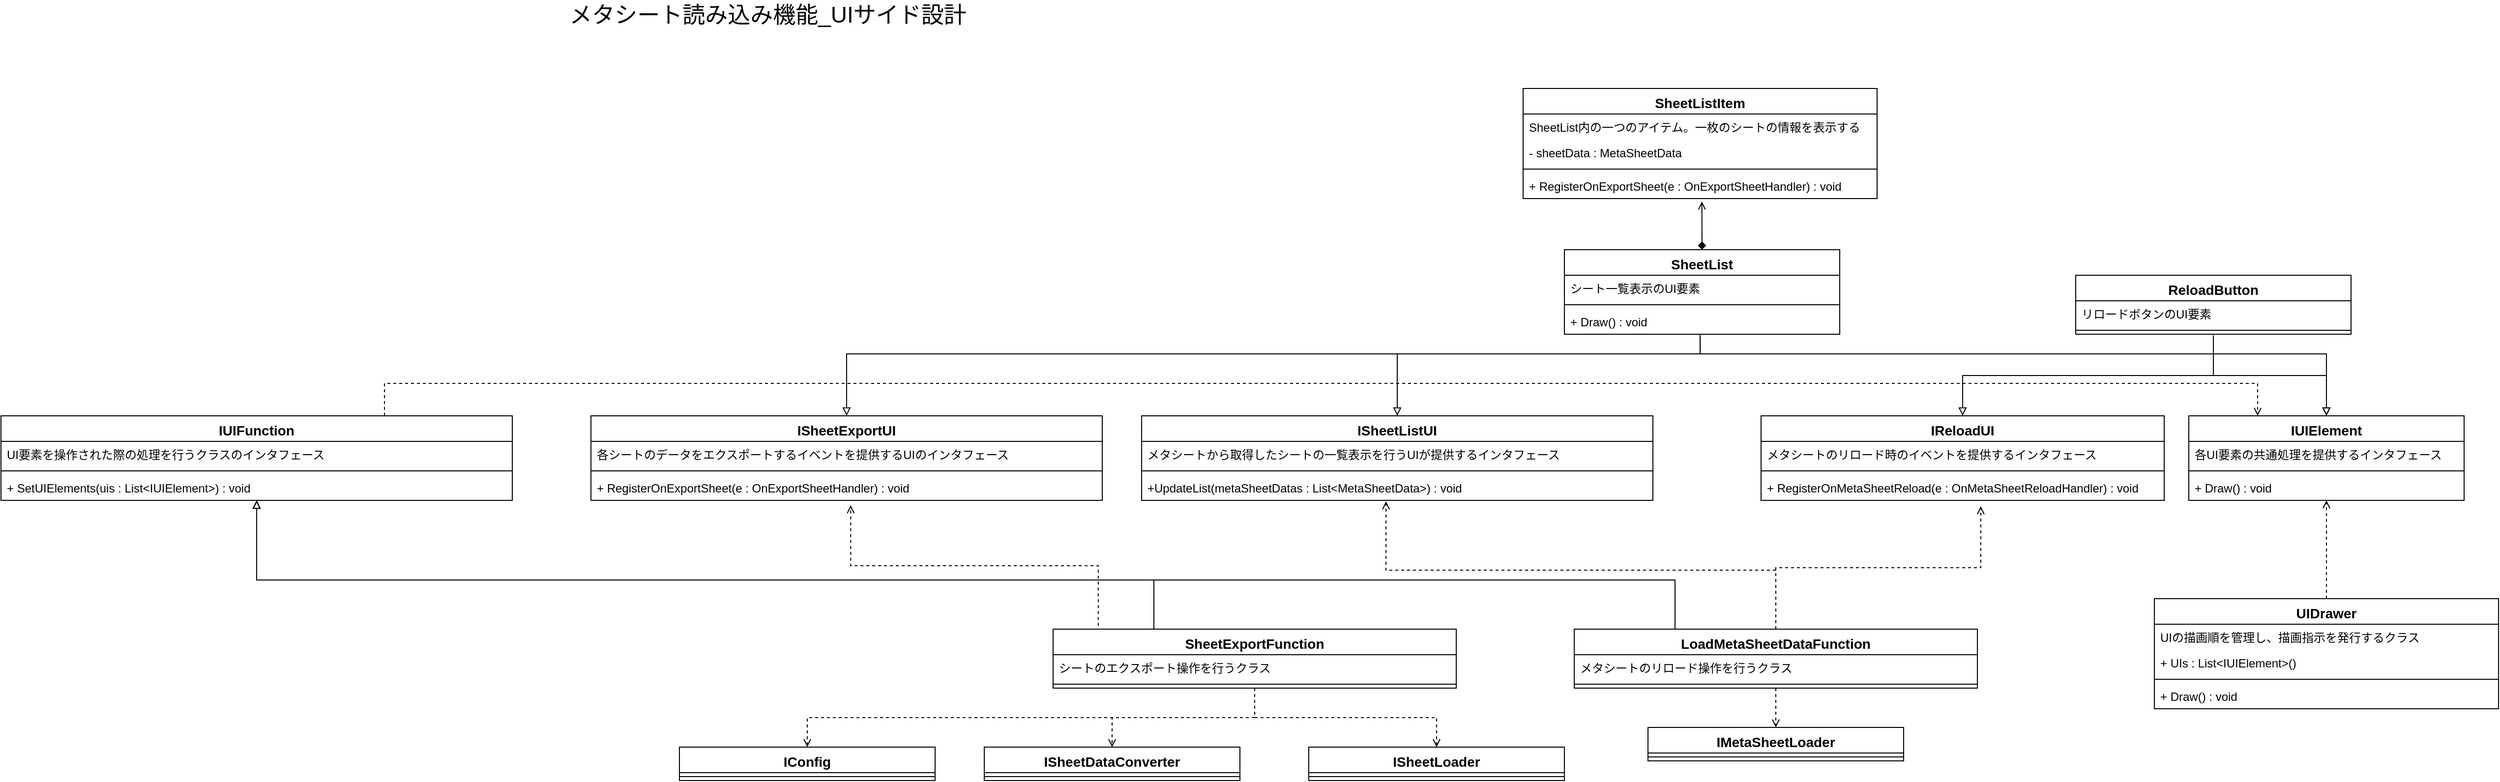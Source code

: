 <mxfile version="18.0.1" type="device"><diagram id="pZ8-nbCR5Ntvw2svwKis" name="ページ1"><mxGraphModel dx="3120" dy="1581" grid="1" gridSize="10" guides="1" tooltips="1" connect="1" arrows="1" fold="1" page="1" pageScale="1" pageWidth="827" pageHeight="1169" math="0" shadow="0"><root><mxCell id="0"/><mxCell id="1" parent="0"/><mxCell id="_xUrK5Ruoj5piQmEMa_U-1" value="UIDrawer" style="swimlane;fontStyle=1;align=center;verticalAlign=top;childLayout=stackLayout;horizontal=1;startSize=26;horizontalStack=0;resizeParent=1;resizeParentMax=0;resizeLast=0;collapsible=1;marginBottom=0;fontSize=14;" parent="1" vertex="1"><mxGeometry x="340" y="529" width="350" height="112" as="geometry"/></mxCell><mxCell id="_xUrK5Ruoj5piQmEMa_U-11" value="UIの描画順を管理し、描画指示を発行するクラス" style="text;strokeColor=none;fillColor=none;align=left;verticalAlign=top;spacingLeft=4;spacingRight=4;overflow=hidden;rotatable=0;points=[[0,0.5],[1,0.5]];portConstraint=eastwest;" parent="_xUrK5Ruoj5piQmEMa_U-1" vertex="1"><mxGeometry y="26" width="350" height="26" as="geometry"/></mxCell><mxCell id="_xUrK5Ruoj5piQmEMa_U-2" value="+ UIs : List&lt;IUIElement&gt;()" style="text;strokeColor=none;fillColor=none;align=left;verticalAlign=top;spacingLeft=4;spacingRight=4;overflow=hidden;rotatable=0;points=[[0,0.5],[1,0.5]];portConstraint=eastwest;" parent="_xUrK5Ruoj5piQmEMa_U-1" vertex="1"><mxGeometry y="52" width="350" height="26" as="geometry"/></mxCell><mxCell id="_xUrK5Ruoj5piQmEMa_U-3" value="" style="line;strokeWidth=1;fillColor=none;align=left;verticalAlign=middle;spacingTop=-1;spacingLeft=3;spacingRight=3;rotatable=0;labelPosition=right;points=[];portConstraint=eastwest;" parent="_xUrK5Ruoj5piQmEMa_U-1" vertex="1"><mxGeometry y="78" width="350" height="8" as="geometry"/></mxCell><mxCell id="_xUrK5Ruoj5piQmEMa_U-4" value="+ Draw() : void" style="text;strokeColor=none;fillColor=none;align=left;verticalAlign=top;spacingLeft=4;spacingRight=4;overflow=hidden;rotatable=0;points=[[0,0.5],[1,0.5]];portConstraint=eastwest;" parent="_xUrK5Ruoj5piQmEMa_U-1" vertex="1"><mxGeometry y="86" width="350" height="26" as="geometry"/></mxCell><mxCell id="_xUrK5Ruoj5piQmEMa_U-5" value="メタシート読み込み機能_UIサイド設計" style="text;html=1;strokeColor=none;fillColor=none;align=center;verticalAlign=middle;whiteSpace=wrap;rounded=0;fontSize=23;" parent="1" vertex="1"><mxGeometry x="-1280" y="-80" width="420" height="30" as="geometry"/></mxCell><mxCell id="_xUrK5Ruoj5piQmEMa_U-7" value="IUIElement" style="swimlane;fontStyle=1;align=center;verticalAlign=top;childLayout=stackLayout;horizontal=1;startSize=26;horizontalStack=0;resizeParent=1;resizeParentMax=0;resizeLast=0;collapsible=1;marginBottom=0;fontSize=14;" parent="1" vertex="1"><mxGeometry x="375" y="343" width="280" height="86" as="geometry"/></mxCell><mxCell id="_xUrK5Ruoj5piQmEMa_U-8" value="各UI要素の共通処理を提供するインタフェース" style="text;strokeColor=none;fillColor=none;align=left;verticalAlign=top;spacingLeft=4;spacingRight=4;overflow=hidden;rotatable=0;points=[[0,0.5],[1,0.5]];portConstraint=eastwest;" parent="_xUrK5Ruoj5piQmEMa_U-7" vertex="1"><mxGeometry y="26" width="280" height="26" as="geometry"/></mxCell><mxCell id="_xUrK5Ruoj5piQmEMa_U-9" value="" style="line;strokeWidth=1;fillColor=none;align=left;verticalAlign=middle;spacingTop=-1;spacingLeft=3;spacingRight=3;rotatable=0;labelPosition=right;points=[];portConstraint=eastwest;" parent="_xUrK5Ruoj5piQmEMa_U-7" vertex="1"><mxGeometry y="52" width="280" height="8" as="geometry"/></mxCell><mxCell id="_xUrK5Ruoj5piQmEMa_U-10" value="+ Draw() : void" style="text;strokeColor=none;fillColor=none;align=left;verticalAlign=top;spacingLeft=4;spacingRight=4;overflow=hidden;rotatable=0;points=[[0,0.5],[1,0.5]];portConstraint=eastwest;" parent="_xUrK5Ruoj5piQmEMa_U-7" vertex="1"><mxGeometry y="60" width="280" height="26" as="geometry"/></mxCell><mxCell id="_xUrK5Ruoj5piQmEMa_U-12" value="" style="endArrow=open;html=1;rounded=0;fontSize=23;exitX=0.5;exitY=0;exitDx=0;exitDy=0;dashed=1;endFill=0;" parent="1" source="_xUrK5Ruoj5piQmEMa_U-1" target="_xUrK5Ruoj5piQmEMa_U-7" edge="1"><mxGeometry width="50" height="50" relative="1" as="geometry"><mxPoint x="435" y="493" as="sourcePoint"/><mxPoint x="515" y="453" as="targetPoint"/></mxGeometry></mxCell><mxCell id="_xUrK5Ruoj5piQmEMa_U-13" value="ReloadButton" style="swimlane;fontStyle=1;align=center;verticalAlign=top;childLayout=stackLayout;horizontal=1;startSize=26;horizontalStack=0;resizeParent=1;resizeParentMax=0;resizeLast=0;collapsible=1;marginBottom=0;fontSize=14;" parent="1" vertex="1"><mxGeometry x="260" y="200" width="280" height="60" as="geometry"/></mxCell><mxCell id="_xUrK5Ruoj5piQmEMa_U-14" value="リロードボタンのUI要素" style="text;strokeColor=none;fillColor=none;align=left;verticalAlign=top;spacingLeft=4;spacingRight=4;overflow=hidden;rotatable=0;points=[[0,0.5],[1,0.5]];portConstraint=eastwest;" parent="_xUrK5Ruoj5piQmEMa_U-13" vertex="1"><mxGeometry y="26" width="280" height="26" as="geometry"/></mxCell><mxCell id="_xUrK5Ruoj5piQmEMa_U-15" value="" style="line;strokeWidth=1;fillColor=none;align=left;verticalAlign=middle;spacingTop=-1;spacingLeft=3;spacingRight=3;rotatable=0;labelPosition=right;points=[];portConstraint=eastwest;" parent="_xUrK5Ruoj5piQmEMa_U-13" vertex="1"><mxGeometry y="52" width="280" height="8" as="geometry"/></mxCell><mxCell id="_xUrK5Ruoj5piQmEMa_U-17" value="IReloadUI" style="swimlane;fontStyle=1;align=center;verticalAlign=top;childLayout=stackLayout;horizontal=1;startSize=26;horizontalStack=0;resizeParent=1;resizeParentMax=0;resizeLast=0;collapsible=1;marginBottom=0;fontSize=14;" parent="1" vertex="1"><mxGeometry x="-60" y="343" width="410" height="86" as="geometry"/></mxCell><mxCell id="_xUrK5Ruoj5piQmEMa_U-18" value="メタシートのリロード時のイベントを提供するインタフェース" style="text;strokeColor=none;fillColor=none;align=left;verticalAlign=top;spacingLeft=4;spacingRight=4;overflow=hidden;rotatable=0;points=[[0,0.5],[1,0.5]];portConstraint=eastwest;" parent="_xUrK5Ruoj5piQmEMa_U-17" vertex="1"><mxGeometry y="26" width="410" height="26" as="geometry"/></mxCell><mxCell id="_xUrK5Ruoj5piQmEMa_U-19" value="" style="line;strokeWidth=1;fillColor=none;align=left;verticalAlign=middle;spacingTop=-1;spacingLeft=3;spacingRight=3;rotatable=0;labelPosition=right;points=[];portConstraint=eastwest;" parent="_xUrK5Ruoj5piQmEMa_U-17" vertex="1"><mxGeometry y="52" width="410" height="8" as="geometry"/></mxCell><mxCell id="_xUrK5Ruoj5piQmEMa_U-20" value="+ RegisterOnMetaSheetReload(e : OnMetaSheetReloadHandler) : void" style="text;strokeColor=none;fillColor=none;align=left;verticalAlign=top;spacingLeft=4;spacingRight=4;overflow=hidden;rotatable=0;points=[[0,0.5],[1,0.5]];portConstraint=eastwest;" parent="_xUrK5Ruoj5piQmEMa_U-17" vertex="1"><mxGeometry y="60" width="410" height="26" as="geometry"/></mxCell><mxCell id="_xUrK5Ruoj5piQmEMa_U-21" value="" style="endArrow=block;html=1;rounded=0;fontSize=23;endFill=0;exitX=0.5;exitY=1.192;exitDx=0;exitDy=0;exitPerimeter=0;entryX=0.5;entryY=0;entryDx=0;entryDy=0;edgeStyle=elbowEdgeStyle;elbow=vertical;" parent="1" target="_xUrK5Ruoj5piQmEMa_U-17" edge="1"><mxGeometry width="50" height="50" relative="1" as="geometry"><mxPoint x="400" y="260.992" as="sourcePoint"/><mxPoint x="524" y="439" as="targetPoint"/></mxGeometry></mxCell><mxCell id="_xUrK5Ruoj5piQmEMa_U-22" value="" style="endArrow=block;html=1;rounded=0;fontSize=23;endFill=0;exitX=0.5;exitY=1.192;exitDx=0;exitDy=0;exitPerimeter=0;entryX=0.5;entryY=0;entryDx=0;entryDy=0;edgeStyle=elbowEdgeStyle;elbow=vertical;" parent="1" target="_xUrK5Ruoj5piQmEMa_U-7" edge="1"><mxGeometry width="50" height="50" relative="1" as="geometry"><mxPoint x="400" y="260.992" as="sourcePoint"/><mxPoint x="190" y="353" as="targetPoint"/></mxGeometry></mxCell><mxCell id="8NGYuiesdJugv4xLFemF-8" value="SheetList" style="swimlane;fontStyle=1;align=center;verticalAlign=top;childLayout=stackLayout;horizontal=1;startSize=26;horizontalStack=0;resizeParent=1;resizeParentMax=0;resizeLast=0;collapsible=1;marginBottom=0;fontSize=14;" parent="1" vertex="1"><mxGeometry x="-260" y="174" width="280" height="86" as="geometry"/></mxCell><mxCell id="8NGYuiesdJugv4xLFemF-9" value="シート一覧表示のUI要素" style="text;strokeColor=none;fillColor=none;align=left;verticalAlign=top;spacingLeft=4;spacingRight=4;overflow=hidden;rotatable=0;points=[[0,0.5],[1,0.5]];portConstraint=eastwest;" parent="8NGYuiesdJugv4xLFemF-8" vertex="1"><mxGeometry y="26" width="280" height="26" as="geometry"/></mxCell><mxCell id="8NGYuiesdJugv4xLFemF-10" value="" style="line;strokeWidth=1;fillColor=none;align=left;verticalAlign=middle;spacingTop=-1;spacingLeft=3;spacingRight=3;rotatable=0;labelPosition=right;points=[];portConstraint=eastwest;" parent="8NGYuiesdJugv4xLFemF-8" vertex="1"><mxGeometry y="52" width="280" height="8" as="geometry"/></mxCell><mxCell id="8NGYuiesdJugv4xLFemF-11" value="+ Draw() : void" style="text;strokeColor=none;fillColor=none;align=left;verticalAlign=top;spacingLeft=4;spacingRight=4;overflow=hidden;rotatable=0;points=[[0,0.5],[1,0.5]];portConstraint=eastwest;" parent="8NGYuiesdJugv4xLFemF-8" vertex="1"><mxGeometry y="60" width="280" height="26" as="geometry"/></mxCell><mxCell id="8NGYuiesdJugv4xLFemF-12" value="" style="endArrow=block;html=1;rounded=0;fontSize=23;endFill=0;exitX=0.493;exitY=1.154;exitDx=0;exitDy=0;exitPerimeter=0;entryX=0.5;entryY=0;entryDx=0;entryDy=0;edgeStyle=elbowEdgeStyle;elbow=vertical;" parent="1" source="8NGYuiesdJugv4xLFemF-11" target="_xUrK5Ruoj5piQmEMa_U-7" edge="1"><mxGeometry width="50" height="50" relative="1" as="geometry"><mxPoint x="410" y="270.992" as="sourcePoint"/><mxPoint x="525" y="353" as="targetPoint"/><Array as="points"><mxPoint x="200" y="280"/></Array></mxGeometry></mxCell><mxCell id="8NGYuiesdJugv4xLFemF-13" value="ISheetListUI" style="swimlane;fontStyle=1;align=center;verticalAlign=top;childLayout=stackLayout;horizontal=1;startSize=26;horizontalStack=0;resizeParent=1;resizeParentMax=0;resizeLast=0;collapsible=1;marginBottom=0;fontSize=14;" parent="1" vertex="1"><mxGeometry x="-690" y="343" width="520" height="86" as="geometry"/></mxCell><mxCell id="8NGYuiesdJugv4xLFemF-14" value="メタシートから取得したシートの一覧表示を行うUIが提供するインタフェース" style="text;strokeColor=none;fillColor=none;align=left;verticalAlign=top;spacingLeft=4;spacingRight=4;overflow=hidden;rotatable=0;points=[[0,0.5],[1,0.5]];portConstraint=eastwest;" parent="8NGYuiesdJugv4xLFemF-13" vertex="1"><mxGeometry y="26" width="520" height="26" as="geometry"/></mxCell><mxCell id="8NGYuiesdJugv4xLFemF-15" value="" style="line;strokeWidth=1;fillColor=none;align=left;verticalAlign=middle;spacingTop=-1;spacingLeft=3;spacingRight=3;rotatable=0;labelPosition=right;points=[];portConstraint=eastwest;" parent="8NGYuiesdJugv4xLFemF-13" vertex="1"><mxGeometry y="52" width="520" height="8" as="geometry"/></mxCell><mxCell id="8NGYuiesdJugv4xLFemF-16" value="+UpdateList(metaSheetDatas : List&lt;MetaSheetData&gt;) : void" style="text;strokeColor=none;fillColor=none;align=left;verticalAlign=top;spacingLeft=4;spacingRight=4;overflow=hidden;rotatable=0;points=[[0,0.5],[1,0.5]];portConstraint=eastwest;" parent="8NGYuiesdJugv4xLFemF-13" vertex="1"><mxGeometry y="60" width="520" height="26" as="geometry"/></mxCell><mxCell id="8NGYuiesdJugv4xLFemF-17" value="" style="endArrow=block;html=1;rounded=0;fontSize=23;endFill=0;exitX=0.493;exitY=1.115;exitDx=0;exitDy=0;exitPerimeter=0;entryX=0.5;entryY=0;entryDx=0;entryDy=0;edgeStyle=elbowEdgeStyle;elbow=vertical;" parent="1" source="8NGYuiesdJugv4xLFemF-11" target="8NGYuiesdJugv4xLFemF-13" edge="1"><mxGeometry width="50" height="50" relative="1" as="geometry"><mxPoint x="-111.96" y="274.004" as="sourcePoint"/><mxPoint x="525" y="353" as="targetPoint"/><Array as="points"><mxPoint x="-150" y="280"/></Array></mxGeometry></mxCell><mxCell id="8NGYuiesdJugv4xLFemF-19" value="LoadMetaSheetDataFunction" style="swimlane;fontStyle=1;align=center;verticalAlign=top;childLayout=stackLayout;horizontal=1;startSize=26;horizontalStack=0;resizeParent=1;resizeParentMax=0;resizeLast=0;collapsible=1;marginBottom=0;fontSize=14;" parent="1" vertex="1"><mxGeometry x="-250" y="560" width="410" height="60" as="geometry"/></mxCell><mxCell id="8NGYuiesdJugv4xLFemF-20" value="メタシートのリロード操作を行うクラス" style="text;strokeColor=none;fillColor=none;align=left;verticalAlign=top;spacingLeft=4;spacingRight=4;overflow=hidden;rotatable=0;points=[[0,0.5],[1,0.5]];portConstraint=eastwest;" parent="8NGYuiesdJugv4xLFemF-19" vertex="1"><mxGeometry y="26" width="410" height="26" as="geometry"/></mxCell><mxCell id="8NGYuiesdJugv4xLFemF-21" value="" style="line;strokeWidth=1;fillColor=none;align=left;verticalAlign=middle;spacingTop=-1;spacingLeft=3;spacingRight=3;rotatable=0;labelPosition=right;points=[];portConstraint=eastwest;" parent="8NGYuiesdJugv4xLFemF-19" vertex="1"><mxGeometry y="52" width="410" height="8" as="geometry"/></mxCell><mxCell id="8NGYuiesdJugv4xLFemF-23" value="" style="endArrow=open;html=1;rounded=0;fontSize=23;exitX=0.5;exitY=0;exitDx=0;exitDy=0;dashed=1;endFill=0;edgeStyle=elbowEdgeStyle;elbow=vertical;entryX=0.545;entryY=1.231;entryDx=0;entryDy=0;entryPerimeter=0;" parent="1" source="8NGYuiesdJugv4xLFemF-19" target="_xUrK5Ruoj5piQmEMa_U-20" edge="1"><mxGeometry width="50" height="50" relative="1" as="geometry"><mxPoint x="525" y="539" as="sourcePoint"/><mxPoint x="525" y="439" as="targetPoint"/></mxGeometry></mxCell><mxCell id="8NGYuiesdJugv4xLFemF-24" value="" style="endArrow=open;html=1;rounded=0;fontSize=23;exitX=0.5;exitY=0;exitDx=0;exitDy=0;dashed=1;endFill=0;edgeStyle=elbowEdgeStyle;elbow=vertical;entryX=0.478;entryY=1.038;entryDx=0;entryDy=0;entryPerimeter=0;" parent="1" source="8NGYuiesdJugv4xLFemF-19" target="8NGYuiesdJugv4xLFemF-16" edge="1"><mxGeometry width="50" height="50" relative="1" as="geometry"><mxPoint x="-35" y="570" as="sourcePoint"/><mxPoint x="-441.44" y="457.99" as="targetPoint"/><Array as="points"><mxPoint x="-250" y="500"/></Array></mxGeometry></mxCell><mxCell id="8NGYuiesdJugv4xLFemF-25" value="SheetExportFunction" style="swimlane;fontStyle=1;align=center;verticalAlign=top;childLayout=stackLayout;horizontal=1;startSize=26;horizontalStack=0;resizeParent=1;resizeParentMax=0;resizeLast=0;collapsible=1;marginBottom=0;fontSize=14;" parent="1" vertex="1"><mxGeometry x="-780" y="560" width="410" height="60" as="geometry"/></mxCell><mxCell id="8NGYuiesdJugv4xLFemF-26" value="シートのエクスポート操作を行うクラス" style="text;strokeColor=none;fillColor=none;align=left;verticalAlign=top;spacingLeft=4;spacingRight=4;overflow=hidden;rotatable=0;points=[[0,0.5],[1,0.5]];portConstraint=eastwest;" parent="8NGYuiesdJugv4xLFemF-25" vertex="1"><mxGeometry y="26" width="410" height="26" as="geometry"/></mxCell><mxCell id="8NGYuiesdJugv4xLFemF-27" value="" style="line;strokeWidth=1;fillColor=none;align=left;verticalAlign=middle;spacingTop=-1;spacingLeft=3;spacingRight=3;rotatable=0;labelPosition=right;points=[];portConstraint=eastwest;" parent="8NGYuiesdJugv4xLFemF-25" vertex="1"><mxGeometry y="52" width="410" height="8" as="geometry"/></mxCell><mxCell id="8NGYuiesdJugv4xLFemF-29" value="" style="endArrow=open;html=1;rounded=0;fontSize=23;exitX=0.112;exitY=-0.056;exitDx=0;exitDy=0;dashed=1;endFill=0;elbow=vertical;entryX=0.508;entryY=1.192;entryDx=0;entryDy=0;entryPerimeter=0;exitPerimeter=0;edgeStyle=elbowEdgeStyle;" parent="1" source="8NGYuiesdJugv4xLFemF-25" target="3AVMkIu4Htj-s8edqL29-4" edge="1"><mxGeometry width="50" height="50" relative="1" as="geometry"><mxPoint x="-35" y="570" as="sourcePoint"/><mxPoint x="-575.08" y="459.992" as="targetPoint"/></mxGeometry></mxCell><mxCell id="8NGYuiesdJugv4xLFemF-30" value="IMetaSheetLoader" style="swimlane;fontStyle=1;align=center;verticalAlign=top;childLayout=stackLayout;horizontal=1;startSize=26;horizontalStack=0;resizeParent=1;resizeParentMax=0;resizeLast=0;collapsible=1;marginBottom=0;fontSize=14;" parent="1" vertex="1"><mxGeometry x="-175" y="660" width="260" height="34" as="geometry"/></mxCell><mxCell id="8NGYuiesdJugv4xLFemF-33" value="" style="line;strokeWidth=1;fillColor=none;align=left;verticalAlign=middle;spacingTop=-1;spacingLeft=3;spacingRight=3;rotatable=0;labelPosition=right;points=[];portConstraint=eastwest;" parent="8NGYuiesdJugv4xLFemF-30" vertex="1"><mxGeometry y="26" width="260" height="8" as="geometry"/></mxCell><mxCell id="8NGYuiesdJugv4xLFemF-35" value="" style="endArrow=open;html=1;rounded=0;fontSize=23;exitX=0.5;exitY=1;exitDx=0;exitDy=0;dashed=1;endFill=0;entryX=0.5;entryY=0;entryDx=0;entryDy=0;" parent="1" source="8NGYuiesdJugv4xLFemF-19" target="8NGYuiesdJugv4xLFemF-30" edge="1"><mxGeometry width="50" height="50" relative="1" as="geometry"><mxPoint x="525" y="539" as="sourcePoint"/><mxPoint x="525" y="439" as="targetPoint"/></mxGeometry></mxCell><mxCell id="8NGYuiesdJugv4xLFemF-36" value="ISheetLoader" style="swimlane;fontStyle=1;align=center;verticalAlign=top;childLayout=stackLayout;horizontal=1;startSize=26;horizontalStack=0;resizeParent=1;resizeParentMax=0;resizeLast=0;collapsible=1;marginBottom=0;fontSize=14;" parent="1" vertex="1"><mxGeometry x="-520" y="680" width="260" height="34" as="geometry"/></mxCell><mxCell id="8NGYuiesdJugv4xLFemF-37" value="" style="line;strokeWidth=1;fillColor=none;align=left;verticalAlign=middle;spacingTop=-1;spacingLeft=3;spacingRight=3;rotatable=0;labelPosition=right;points=[];portConstraint=eastwest;" parent="8NGYuiesdJugv4xLFemF-36" vertex="1"><mxGeometry y="26" width="260" height="8" as="geometry"/></mxCell><mxCell id="8NGYuiesdJugv4xLFemF-38" value="ISheetDataConverter" style="swimlane;fontStyle=1;align=center;verticalAlign=top;childLayout=stackLayout;horizontal=1;startSize=26;horizontalStack=0;resizeParent=1;resizeParentMax=0;resizeLast=0;collapsible=1;marginBottom=0;fontSize=14;" parent="1" vertex="1"><mxGeometry x="-850" y="680" width="260" height="34" as="geometry"/></mxCell><mxCell id="8NGYuiesdJugv4xLFemF-39" value="" style="line;strokeWidth=1;fillColor=none;align=left;verticalAlign=middle;spacingTop=-1;spacingLeft=3;spacingRight=3;rotatable=0;labelPosition=right;points=[];portConstraint=eastwest;" parent="8NGYuiesdJugv4xLFemF-38" vertex="1"><mxGeometry y="26" width="260" height="8" as="geometry"/></mxCell><mxCell id="8NGYuiesdJugv4xLFemF-40" value="" style="endArrow=open;html=1;rounded=0;fontSize=23;exitX=0.5;exitY=1;exitDx=0;exitDy=0;dashed=1;endFill=0;elbow=vertical;entryX=0.5;entryY=0;entryDx=0;entryDy=0;edgeStyle=elbowEdgeStyle;" parent="1" source="8NGYuiesdJugv4xLFemF-25" target="8NGYuiesdJugv4xLFemF-38" edge="1"><mxGeometry width="50" height="50" relative="1" as="geometry"><mxPoint x="-565" y="570" as="sourcePoint"/><mxPoint x="-565.08" y="469.992" as="targetPoint"/></mxGeometry></mxCell><mxCell id="8NGYuiesdJugv4xLFemF-41" value="" style="endArrow=open;html=1;rounded=0;fontSize=23;exitX=0.5;exitY=1;exitDx=0;exitDy=0;dashed=1;endFill=0;elbow=vertical;entryX=0.5;entryY=0;entryDx=0;entryDy=0;edgeStyle=elbowEdgeStyle;" parent="1" source="8NGYuiesdJugv4xLFemF-25" target="8NGYuiesdJugv4xLFemF-36" edge="1"><mxGeometry width="50" height="50" relative="1" as="geometry"><mxPoint x="-565" y="630" as="sourcePoint"/><mxPoint x="-710" y="690" as="targetPoint"/></mxGeometry></mxCell><mxCell id="imFlmOSH9oFwfvli5ju6-1" value="IUIFunction" style="swimlane;fontStyle=1;align=center;verticalAlign=top;childLayout=stackLayout;horizontal=1;startSize=26;horizontalStack=0;resizeParent=1;resizeParentMax=0;resizeLast=0;collapsible=1;marginBottom=0;fontSize=14;" parent="1" vertex="1"><mxGeometry x="-1850" y="343" width="520" height="86" as="geometry"/></mxCell><mxCell id="imFlmOSH9oFwfvli5ju6-2" value="UI要素を操作された際の処理を行うクラスのインタフェース" style="text;strokeColor=none;fillColor=none;align=left;verticalAlign=top;spacingLeft=4;spacingRight=4;overflow=hidden;rotatable=0;points=[[0,0.5],[1,0.5]];portConstraint=eastwest;" parent="imFlmOSH9oFwfvli5ju6-1" vertex="1"><mxGeometry y="26" width="520" height="26" as="geometry"/></mxCell><mxCell id="imFlmOSH9oFwfvli5ju6-3" value="" style="line;strokeWidth=1;fillColor=none;align=left;verticalAlign=middle;spacingTop=-1;spacingLeft=3;spacingRight=3;rotatable=0;labelPosition=right;points=[];portConstraint=eastwest;" parent="imFlmOSH9oFwfvli5ju6-1" vertex="1"><mxGeometry y="52" width="520" height="8" as="geometry"/></mxCell><mxCell id="imFlmOSH9oFwfvli5ju6-5" value="+ SetUIElements(uis : List&lt;IUIElement&gt;) : void" style="text;strokeColor=none;fillColor=none;align=left;verticalAlign=top;spacingLeft=4;spacingRight=4;overflow=hidden;rotatable=0;points=[[0,0.5],[1,0.5]];portConstraint=eastwest;" parent="imFlmOSH9oFwfvli5ju6-1" vertex="1"><mxGeometry y="60" width="520" height="26" as="geometry"/></mxCell><mxCell id="imFlmOSH9oFwfvli5ju6-6" value="" style="endArrow=block;html=1;rounded=0;fontSize=23;endFill=0;exitX=0.25;exitY=0;exitDx=0;exitDy=0;edgeStyle=elbowEdgeStyle;elbow=vertical;" parent="1" source="8NGYuiesdJugv4xLFemF-25" target="imFlmOSH9oFwfvli5ju6-1" edge="1"><mxGeometry width="50" height="50" relative="1" as="geometry"><mxPoint x="-111.96" y="272.99" as="sourcePoint"/><mxPoint x="-1030" y="500" as="targetPoint"/><Array as="points"><mxPoint x="-840" y="510"/></Array></mxGeometry></mxCell><mxCell id="imFlmOSH9oFwfvli5ju6-7" value="" style="endArrow=block;html=1;rounded=0;fontSize=23;endFill=0;exitX=0.25;exitY=0;exitDx=0;exitDy=0;edgeStyle=elbowEdgeStyle;elbow=vertical;" parent="1" source="8NGYuiesdJugv4xLFemF-19" target="imFlmOSH9oFwfvli5ju6-1" edge="1"><mxGeometry width="50" height="50" relative="1" as="geometry"><mxPoint x="-667.5" y="570.0" as="sourcePoint"/><mxPoint x="-1040" y="440" as="targetPoint"/><Array as="points"><mxPoint x="-600" y="510"/></Array></mxGeometry></mxCell><mxCell id="imFlmOSH9oFwfvli5ju6-8" value="SheetListItem" style="swimlane;fontStyle=1;align=center;verticalAlign=top;childLayout=stackLayout;horizontal=1;startSize=26;horizontalStack=0;resizeParent=1;resizeParentMax=0;resizeLast=0;collapsible=1;marginBottom=0;fontSize=14;" parent="1" vertex="1"><mxGeometry x="-302" y="10" width="360" height="112" as="geometry"/></mxCell><mxCell id="imFlmOSH9oFwfvli5ju6-9" value="SheetList内の一つのアイテム。一枚のシートの情報を表示する" style="text;strokeColor=none;fillColor=none;align=left;verticalAlign=top;spacingLeft=4;spacingRight=4;overflow=hidden;rotatable=0;points=[[0,0.5],[1,0.5]];portConstraint=eastwest;" parent="imFlmOSH9oFwfvli5ju6-8" vertex="1"><mxGeometry y="26" width="360" height="26" as="geometry"/></mxCell><mxCell id="imFlmOSH9oFwfvli5ju6-12" value="- sheetData : MetaSheetData" style="text;strokeColor=none;fillColor=none;align=left;verticalAlign=top;spacingLeft=4;spacingRight=4;overflow=hidden;rotatable=0;points=[[0,0.5],[1,0.5]];portConstraint=eastwest;" parent="imFlmOSH9oFwfvli5ju6-8" vertex="1"><mxGeometry y="52" width="360" height="26" as="geometry"/></mxCell><mxCell id="imFlmOSH9oFwfvli5ju6-10" value="" style="line;strokeWidth=1;fillColor=none;align=left;verticalAlign=middle;spacingTop=-1;spacingLeft=3;spacingRight=3;rotatable=0;labelPosition=right;points=[];portConstraint=eastwest;" parent="imFlmOSH9oFwfvli5ju6-8" vertex="1"><mxGeometry y="78" width="360" height="8" as="geometry"/></mxCell><mxCell id="imFlmOSH9oFwfvli5ju6-11" value="+ RegisterOnExportSheet(e : OnExportSheetHandler) : void" style="text;strokeColor=none;fillColor=none;align=left;verticalAlign=top;spacingLeft=4;spacingRight=4;overflow=hidden;rotatable=0;points=[[0,0.5],[1,0.5]];portConstraint=eastwest;" parent="imFlmOSH9oFwfvli5ju6-8" vertex="1"><mxGeometry y="86" width="360" height="26" as="geometry"/></mxCell><mxCell id="imFlmOSH9oFwfvli5ju6-13" value="" style="endArrow=open;html=1;rounded=0;exitX=0.5;exitY=0;exitDx=0;exitDy=0;entryX=0.505;entryY=1.115;entryDx=0;entryDy=0;entryPerimeter=0;endFill=0;startArrow=diamond;startFill=1;" parent="1" source="8NGYuiesdJugv4xLFemF-8" target="imFlmOSH9oFwfvli5ju6-11" edge="1"><mxGeometry width="50" height="50" relative="1" as="geometry"><mxPoint x="-110" y="210" as="sourcePoint"/><mxPoint x="-60" y="160" as="targetPoint"/></mxGeometry></mxCell><mxCell id="imFlmOSH9oFwfvli5ju6-14" value="" style="endArrow=open;html=1;rounded=0;fontSize=23;exitX=0.75;exitY=0;exitDx=0;exitDy=0;dashed=1;endFill=0;entryX=0.25;entryY=0;entryDx=0;entryDy=0;" parent="1" source="imFlmOSH9oFwfvli5ju6-1" target="_xUrK5Ruoj5piQmEMa_U-7" edge="1"><mxGeometry width="50" height="50" relative="1" as="geometry"><mxPoint x="525" y="539" as="sourcePoint"/><mxPoint x="525" y="439" as="targetPoint"/><Array as="points"><mxPoint x="-1460" y="310"/><mxPoint x="445" y="310"/></Array></mxGeometry></mxCell><mxCell id="3AVMkIu4Htj-s8edqL29-1" value="ISheetExportUI" style="swimlane;fontStyle=1;align=center;verticalAlign=top;childLayout=stackLayout;horizontal=1;startSize=26;horizontalStack=0;resizeParent=1;resizeParentMax=0;resizeLast=0;collapsible=1;marginBottom=0;fontSize=14;" parent="1" vertex="1"><mxGeometry x="-1250" y="343" width="520" height="86" as="geometry"/></mxCell><mxCell id="3AVMkIu4Htj-s8edqL29-2" value="各シートのデータをエクスポートするイベントを提供するUIのインタフェース" style="text;strokeColor=none;fillColor=none;align=left;verticalAlign=top;spacingLeft=4;spacingRight=4;overflow=hidden;rotatable=0;points=[[0,0.5],[1,0.5]];portConstraint=eastwest;" parent="3AVMkIu4Htj-s8edqL29-1" vertex="1"><mxGeometry y="26" width="520" height="26" as="geometry"/></mxCell><mxCell id="3AVMkIu4Htj-s8edqL29-3" value="" style="line;strokeWidth=1;fillColor=none;align=left;verticalAlign=middle;spacingTop=-1;spacingLeft=3;spacingRight=3;rotatable=0;labelPosition=right;points=[];portConstraint=eastwest;" parent="3AVMkIu4Htj-s8edqL29-1" vertex="1"><mxGeometry y="52" width="520" height="8" as="geometry"/></mxCell><mxCell id="3AVMkIu4Htj-s8edqL29-4" value="+ RegisterOnExportSheet(e : OnExportSheetHandler) : void" style="text;strokeColor=none;fillColor=none;align=left;verticalAlign=top;spacingLeft=4;spacingRight=4;overflow=hidden;rotatable=0;points=[[0,0.5],[1,0.5]];portConstraint=eastwest;" parent="3AVMkIu4Htj-s8edqL29-1" vertex="1"><mxGeometry y="60" width="520" height="26" as="geometry"/></mxCell><mxCell id="3AVMkIu4Htj-s8edqL29-5" value="" style="endArrow=block;html=1;rounded=0;fontSize=23;endFill=0;exitX=0.493;exitY=1.026;exitDx=0;exitDy=0;exitPerimeter=0;entryX=0.5;entryY=0;entryDx=0;entryDy=0;edgeStyle=elbowEdgeStyle;elbow=vertical;" parent="1" source="8NGYuiesdJugv4xLFemF-11" target="3AVMkIu4Htj-s8edqL29-1" edge="1"><mxGeometry width="50" height="50" relative="1" as="geometry"><mxPoint x="-111.96" y="272.99" as="sourcePoint"/><mxPoint x="-420" y="353" as="targetPoint"/><Array as="points"><mxPoint x="-440" y="280"/><mxPoint x="-560" y="290"/></Array></mxGeometry></mxCell><mxCell id="5wzhPoz8ty97VxH6DxDM-1" value="IConfig" style="swimlane;fontStyle=1;align=center;verticalAlign=top;childLayout=stackLayout;horizontal=1;startSize=26;horizontalStack=0;resizeParent=1;resizeParentMax=0;resizeLast=0;collapsible=1;marginBottom=0;fontSize=14;" vertex="1" parent="1"><mxGeometry x="-1160" y="680" width="260" height="34" as="geometry"/></mxCell><mxCell id="5wzhPoz8ty97VxH6DxDM-2" value="" style="line;strokeWidth=1;fillColor=none;align=left;verticalAlign=middle;spacingTop=-1;spacingLeft=3;spacingRight=3;rotatable=0;labelPosition=right;points=[];portConstraint=eastwest;" vertex="1" parent="5wzhPoz8ty97VxH6DxDM-1"><mxGeometry y="26" width="260" height="8" as="geometry"/></mxCell><mxCell id="5wzhPoz8ty97VxH6DxDM-3" value="" style="endArrow=open;html=1;rounded=0;fontSize=23;dashed=1;endFill=0;elbow=vertical;entryX=0.5;entryY=0;entryDx=0;entryDy=0;edgeStyle=elbowEdgeStyle;exitX=0.5;exitY=1;exitDx=0;exitDy=0;" edge="1" parent="1" source="8NGYuiesdJugv4xLFemF-25" target="5wzhPoz8ty97VxH6DxDM-1"><mxGeometry width="50" height="50" relative="1" as="geometry"><mxPoint x="-570" y="650" as="sourcePoint"/><mxPoint x="-710" y="690" as="targetPoint"/></mxGeometry></mxCell></root></mxGraphModel></diagram></mxfile>